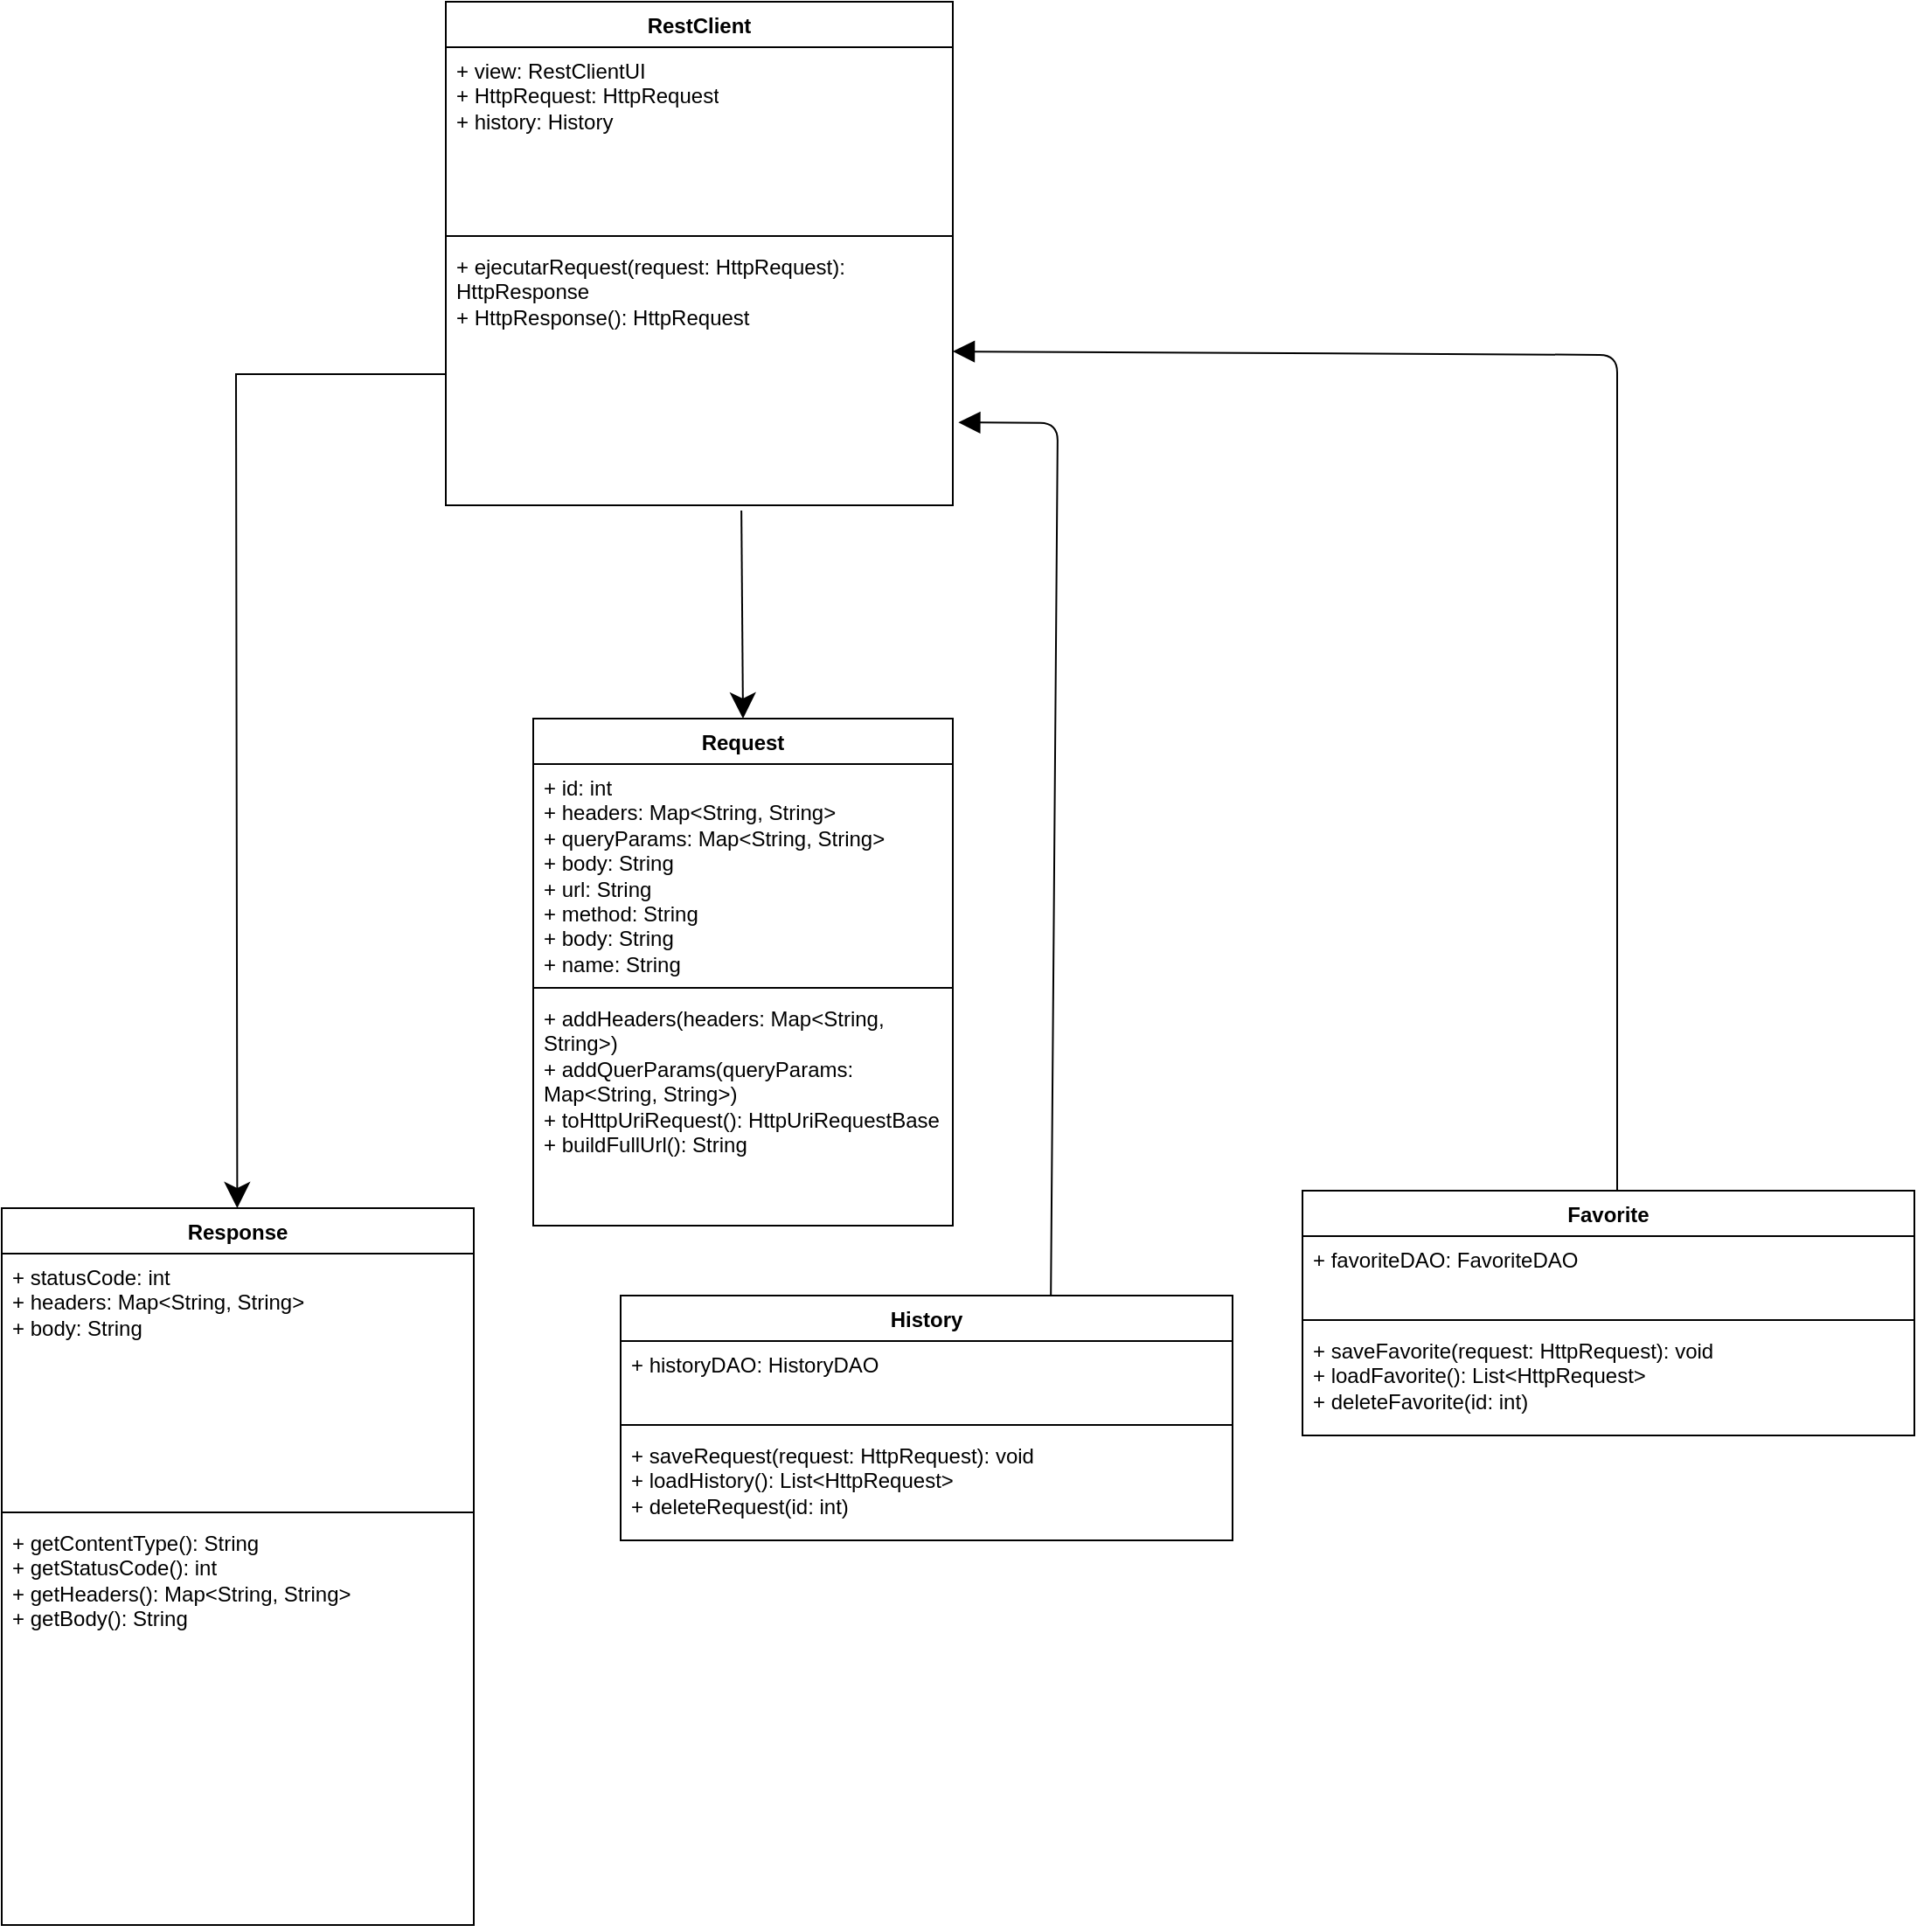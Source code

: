 <mxfile version="24.7.17">
  <diagram name="REST Client UML Diagram" id="0">
    <mxGraphModel dx="893" dy="2478" grid="1" gridSize="10" guides="1" tooltips="1" connect="1" arrows="1" fold="1" page="1" pageScale="1" pageWidth="850" pageHeight="1100" math="0" shadow="0">
      <root>
        <mxCell id="0" />
        <mxCell id="1" parent="0" />
        <mxCell id="11" style="endArrow=block;endFill=1;entryX=1.011;entryY=0.684;entryDx=0;entryDy=0;entryPerimeter=0;endSize=10;exitX=0.703;exitY=0.03;exitDx=0;exitDy=0;exitPerimeter=0;" parent="1" edge="1" source="IcnLLbOmrU5jKIXnxmKK-46">
          <mxGeometry relative="1" as="geometry">
            <mxPoint x="612.2" y="372.38" as="sourcePoint" />
            <mxPoint x="563.19" y="-129.4" as="targetPoint" />
            <Array as="points">
              <mxPoint x="620" y="-129" />
            </Array>
          </mxGeometry>
        </mxCell>
        <mxCell id="IcnLLbOmrU5jKIXnxmKK-17" value="RestClient" style="swimlane;fontStyle=1;align=center;verticalAlign=top;childLayout=stackLayout;horizontal=1;startSize=26;horizontalStack=0;resizeParent=1;resizeParentMax=0;resizeLast=0;collapsible=1;marginBottom=0;whiteSpace=wrap;html=1;" parent="1" vertex="1">
          <mxGeometry x="270" y="-370" width="290" height="288" as="geometry" />
        </mxCell>
        <mxCell id="IcnLLbOmrU5jKIXnxmKK-18" value="+ view: RestClientUI&lt;br style=&quot;&quot;&gt;+ HttpRequest: HttpRequest&lt;br style=&quot;&quot;&gt;+ history: History" style="text;strokeColor=none;fillColor=none;align=left;verticalAlign=top;spacingLeft=4;spacingRight=4;overflow=hidden;rotatable=0;points=[[0,0.5],[1,0.5]];portConstraint=eastwest;whiteSpace=wrap;html=1;" parent="IcnLLbOmrU5jKIXnxmKK-17" vertex="1">
          <mxGeometry y="26" width="290" height="104" as="geometry" />
        </mxCell>
        <mxCell id="IcnLLbOmrU5jKIXnxmKK-19" value="" style="line;strokeWidth=1;fillColor=none;align=left;verticalAlign=middle;spacingTop=-1;spacingLeft=3;spacingRight=3;rotatable=0;labelPosition=right;points=[];portConstraint=eastwest;strokeColor=inherit;" parent="IcnLLbOmrU5jKIXnxmKK-17" vertex="1">
          <mxGeometry y="130" width="290" height="8" as="geometry" />
        </mxCell>
        <mxCell id="IcnLLbOmrU5jKIXnxmKK-20" value="+ ejecutarRequest(request: HttpRequest): HttpResponse&lt;br style=&quot;&quot;&gt;+ HttpResponse():&amp;nbsp;HttpRequest" style="text;strokeColor=none;fillColor=none;align=left;verticalAlign=top;spacingLeft=4;spacingRight=4;overflow=hidden;rotatable=0;points=[[0,0.5],[1,0.5]];portConstraint=eastwest;whiteSpace=wrap;html=1;" parent="IcnLLbOmrU5jKIXnxmKK-17" vertex="1">
          <mxGeometry y="138" width="290" height="150" as="geometry" />
        </mxCell>
        <mxCell id="IcnLLbOmrU5jKIXnxmKK-26" value="Request" style="swimlane;fontStyle=1;align=center;verticalAlign=top;childLayout=stackLayout;horizontal=1;startSize=26;horizontalStack=0;resizeParent=1;resizeParentMax=0;resizeLast=0;collapsible=1;marginBottom=0;whiteSpace=wrap;html=1;" parent="1" vertex="1">
          <mxGeometry x="320" y="40" width="240" height="290" as="geometry" />
        </mxCell>
        <mxCell id="IcnLLbOmrU5jKIXnxmKK-27" value="&lt;div&gt;+ id: int&lt;/div&gt;&lt;div&gt;+ headers: Map&amp;lt;String, String&amp;gt;&lt;/div&gt;&lt;div&gt;+ queryParams: Map&amp;lt;String, String&amp;gt;&lt;br&gt;&lt;/div&gt;&lt;div&gt;+ body: String&lt;/div&gt;&lt;div&gt;+ url: String&lt;br&gt;&lt;/div&gt;&lt;div&gt;+ method: String&lt;br&gt;&lt;/div&gt;&lt;div&gt;+ body: String&lt;/div&gt;&lt;div&gt;+ name: String&lt;/div&gt;" style="text;strokeColor=none;fillColor=none;align=left;verticalAlign=top;spacingLeft=4;spacingRight=4;overflow=hidden;rotatable=0;points=[[0,0.5],[1,0.5]];portConstraint=eastwest;whiteSpace=wrap;html=1;" parent="IcnLLbOmrU5jKIXnxmKK-26" vertex="1">
          <mxGeometry y="26" width="240" height="124" as="geometry" />
        </mxCell>
        <mxCell id="IcnLLbOmrU5jKIXnxmKK-28" value="" style="line;strokeWidth=1;fillColor=none;align=left;verticalAlign=middle;spacingTop=-1;spacingLeft=3;spacingRight=3;rotatable=0;labelPosition=right;points=[];portConstraint=eastwest;strokeColor=inherit;" parent="IcnLLbOmrU5jKIXnxmKK-26" vertex="1">
          <mxGeometry y="150" width="240" height="8" as="geometry" />
        </mxCell>
        <mxCell id="IcnLLbOmrU5jKIXnxmKK-29" value="&lt;div&gt;+ addHeaders(&lt;span style=&quot;background-color: initial;&quot;&gt;headers: Map&amp;lt;String, String&amp;gt;&lt;/span&gt;&lt;span style=&quot;background-color: initial;&quot;&gt;)&lt;/span&gt;&lt;/div&gt;&lt;div&gt;+ addQuerParams(&lt;span style=&quot;background-color: initial;&quot;&gt;queryParams: Map&amp;lt;String, String&amp;gt;&lt;/span&gt;&lt;span style=&quot;background-color: initial;&quot;&gt;)&lt;/span&gt;&lt;span style=&quot;background-color: initial;&quot;&gt;&lt;br&gt;&lt;/span&gt;&lt;/div&gt;&lt;div&gt;+ toHttpUriRequest(): HttpUriRequestBase&lt;/div&gt;&lt;div&gt;+ buildFullUrl(): String&lt;/div&gt;" style="text;strokeColor=none;fillColor=none;align=left;verticalAlign=top;spacingLeft=4;spacingRight=4;overflow=hidden;rotatable=0;points=[[0,0.5],[1,0.5]];portConstraint=eastwest;whiteSpace=wrap;html=1;" parent="IcnLLbOmrU5jKIXnxmKK-26" vertex="1">
          <mxGeometry y="158" width="240" height="132" as="geometry" />
        </mxCell>
        <mxCell id="IcnLLbOmrU5jKIXnxmKK-32" value="" style="endArrow=classic;html=1;rounded=0;entryX=0.5;entryY=0;entryDx=0;entryDy=0;exitX=0.583;exitY=1.02;exitDx=0;exitDy=0;exitPerimeter=0;endSize=12;" parent="1" source="IcnLLbOmrU5jKIXnxmKK-20" target="IcnLLbOmrU5jKIXnxmKK-26" edge="1">
          <mxGeometry width="50" height="50" relative="1" as="geometry">
            <mxPoint x="200" y="-10" as="sourcePoint" />
            <mxPoint x="250" y="-60" as="targetPoint" />
            <Array as="points" />
          </mxGeometry>
        </mxCell>
        <mxCell id="IcnLLbOmrU5jKIXnxmKK-33" value="Response" style="swimlane;fontStyle=1;align=center;verticalAlign=top;childLayout=stackLayout;horizontal=1;startSize=26;horizontalStack=0;resizeParent=1;resizeParentMax=0;resizeLast=0;collapsible=1;marginBottom=0;whiteSpace=wrap;html=1;" parent="1" vertex="1">
          <mxGeometry x="16" y="320" width="270" height="410" as="geometry" />
        </mxCell>
        <mxCell id="IcnLLbOmrU5jKIXnxmKK-34" value="&lt;div&gt;+ statusCode: int&lt;/div&gt;&lt;div&gt;+ headers: Map&amp;lt;String, String&amp;gt;&lt;/div&gt;&lt;div&gt;&lt;span style=&quot;background-color: initial;&quot;&gt;+ body: String&lt;/span&gt;&lt;br&gt;&lt;/div&gt;&lt;div&gt;&lt;br&gt;&lt;/div&gt;" style="text;strokeColor=none;fillColor=none;align=left;verticalAlign=top;spacingLeft=4;spacingRight=4;overflow=hidden;rotatable=0;points=[[0,0.5],[1,0.5]];portConstraint=eastwest;whiteSpace=wrap;html=1;" parent="IcnLLbOmrU5jKIXnxmKK-33" vertex="1">
          <mxGeometry y="26" width="270" height="144" as="geometry" />
        </mxCell>
        <mxCell id="IcnLLbOmrU5jKIXnxmKK-35" value="" style="line;strokeWidth=1;fillColor=none;align=left;verticalAlign=middle;spacingTop=-1;spacingLeft=3;spacingRight=3;rotatable=0;labelPosition=right;points=[];portConstraint=eastwest;strokeColor=inherit;" parent="IcnLLbOmrU5jKIXnxmKK-33" vertex="1">
          <mxGeometry y="170" width="270" height="8" as="geometry" />
        </mxCell>
        <mxCell id="IcnLLbOmrU5jKIXnxmKK-36" value="&lt;div&gt;&lt;span style=&quot;background-color: initial;&quot;&gt;+ getContentType(): String&lt;/span&gt;&lt;br&gt;&lt;/div&gt;&lt;div&gt;+ getStatusCode(): int&lt;br&gt;&lt;/div&gt;&lt;div&gt;+ getHeaders(): Map&amp;lt;String, String&amp;gt;&lt;/div&gt;&lt;div&gt;+&amp;nbsp;&lt;span style=&quot;background-color: initial;&quot;&gt;getBody(): String&lt;/span&gt;&lt;/div&gt;" style="text;strokeColor=none;fillColor=none;align=left;verticalAlign=top;spacingLeft=4;spacingRight=4;overflow=hidden;rotatable=0;points=[[0,0.5],[1,0.5]];portConstraint=eastwest;whiteSpace=wrap;html=1;" parent="IcnLLbOmrU5jKIXnxmKK-33" vertex="1">
          <mxGeometry y="178" width="270" height="232" as="geometry" />
        </mxCell>
        <mxCell id="IcnLLbOmrU5jKIXnxmKK-46" value="History" style="swimlane;fontStyle=1;align=center;verticalAlign=top;childLayout=stackLayout;horizontal=1;startSize=26;horizontalStack=0;resizeParent=1;resizeParentMax=0;resizeLast=0;collapsible=1;marginBottom=0;whiteSpace=wrap;html=1;" parent="1" vertex="1">
          <mxGeometry x="370" y="370" width="350" height="140" as="geometry" />
        </mxCell>
        <mxCell id="IcnLLbOmrU5jKIXnxmKK-47" value="+ historyDAO:&amp;nbsp;HistoryDAO" style="text;strokeColor=none;fillColor=none;align=left;verticalAlign=top;spacingLeft=4;spacingRight=4;overflow=hidden;rotatable=0;points=[[0,0.5],[1,0.5]];portConstraint=eastwest;whiteSpace=wrap;html=1;" parent="IcnLLbOmrU5jKIXnxmKK-46" vertex="1">
          <mxGeometry y="26" width="350" height="44" as="geometry" />
        </mxCell>
        <mxCell id="IcnLLbOmrU5jKIXnxmKK-48" value="" style="line;strokeWidth=1;fillColor=none;align=left;verticalAlign=middle;spacingTop=-1;spacingLeft=3;spacingRight=3;rotatable=0;labelPosition=right;points=[];portConstraint=eastwest;strokeColor=inherit;" parent="IcnLLbOmrU5jKIXnxmKK-46" vertex="1">
          <mxGeometry y="70" width="350" height="8" as="geometry" />
        </mxCell>
        <mxCell id="IcnLLbOmrU5jKIXnxmKK-49" value="&lt;div&gt;+ saveRequest(request: HttpRequest): void&lt;/div&gt;&lt;div&gt;+ loadHistory(): List&amp;lt;HttpRequest&amp;gt;&lt;/div&gt;&lt;div&gt;+ deleteRequest(id: int)&lt;/div&gt;" style="text;strokeColor=none;fillColor=none;align=left;verticalAlign=top;spacingLeft=4;spacingRight=4;overflow=hidden;rotatable=0;points=[[0,0.5],[1,0.5]];portConstraint=eastwest;whiteSpace=wrap;html=1;" parent="IcnLLbOmrU5jKIXnxmKK-46" vertex="1">
          <mxGeometry y="78" width="350" height="62" as="geometry" />
        </mxCell>
        <mxCell id="brjFlKpmeIuAd_KGiRo_-12" style="endArrow=block;endFill=1;entryX=1;entryY=0.5;entryDx=0;entryDy=0;endSize=10;" parent="1" edge="1">
          <mxGeometry relative="1" as="geometry">
            <mxPoint x="940" y="310" as="sourcePoint" />
            <mxPoint x="560" y="-170" as="targetPoint" />
            <Array as="points">
              <mxPoint x="940" y="-168" />
            </Array>
          </mxGeometry>
        </mxCell>
        <mxCell id="s-s6IYjajMuCNmnJvVr1-12" value="" style="endArrow=classic;html=1;rounded=0;exitX=0;exitY=0.5;exitDx=0;exitDy=0;endSize=12;" edge="1" parent="1" source="IcnLLbOmrU5jKIXnxmKK-20" target="IcnLLbOmrU5jKIXnxmKK-33">
          <mxGeometry width="50" height="50" relative="1" as="geometry">
            <mxPoint x="154" y="-69" as="sourcePoint" />
            <mxPoint x="155" y="50" as="targetPoint" />
            <Array as="points">
              <mxPoint x="150" y="-157" />
            </Array>
          </mxGeometry>
        </mxCell>
        <mxCell id="s-s6IYjajMuCNmnJvVr1-13" value="Favorite" style="swimlane;fontStyle=1;align=center;verticalAlign=top;childLayout=stackLayout;horizontal=1;startSize=26;horizontalStack=0;resizeParent=1;resizeParentMax=0;resizeLast=0;collapsible=1;marginBottom=0;whiteSpace=wrap;html=1;" vertex="1" parent="1">
          <mxGeometry x="760" y="310" width="350" height="140" as="geometry" />
        </mxCell>
        <mxCell id="s-s6IYjajMuCNmnJvVr1-14" value="+ favoriteDAO: FavoriteDAO" style="text;strokeColor=none;fillColor=none;align=left;verticalAlign=top;spacingLeft=4;spacingRight=4;overflow=hidden;rotatable=0;points=[[0,0.5],[1,0.5]];portConstraint=eastwest;whiteSpace=wrap;html=1;" vertex="1" parent="s-s6IYjajMuCNmnJvVr1-13">
          <mxGeometry y="26" width="350" height="44" as="geometry" />
        </mxCell>
        <mxCell id="s-s6IYjajMuCNmnJvVr1-15" value="" style="line;strokeWidth=1;fillColor=none;align=left;verticalAlign=middle;spacingTop=-1;spacingLeft=3;spacingRight=3;rotatable=0;labelPosition=right;points=[];portConstraint=eastwest;strokeColor=inherit;" vertex="1" parent="s-s6IYjajMuCNmnJvVr1-13">
          <mxGeometry y="70" width="350" height="8" as="geometry" />
        </mxCell>
        <mxCell id="s-s6IYjajMuCNmnJvVr1-16" value="&lt;div&gt;+ saveFavorite(request: HttpRequest): void&lt;/div&gt;&lt;div&gt;+ loadFavorite(): List&amp;lt;HttpRequest&amp;gt;&lt;/div&gt;&lt;div&gt;+ deleteFavorite(id: int)&lt;/div&gt;" style="text;strokeColor=none;fillColor=none;align=left;verticalAlign=top;spacingLeft=4;spacingRight=4;overflow=hidden;rotatable=0;points=[[0,0.5],[1,0.5]];portConstraint=eastwest;whiteSpace=wrap;html=1;" vertex="1" parent="s-s6IYjajMuCNmnJvVr1-13">
          <mxGeometry y="78" width="350" height="62" as="geometry" />
        </mxCell>
      </root>
    </mxGraphModel>
  </diagram>
</mxfile>
